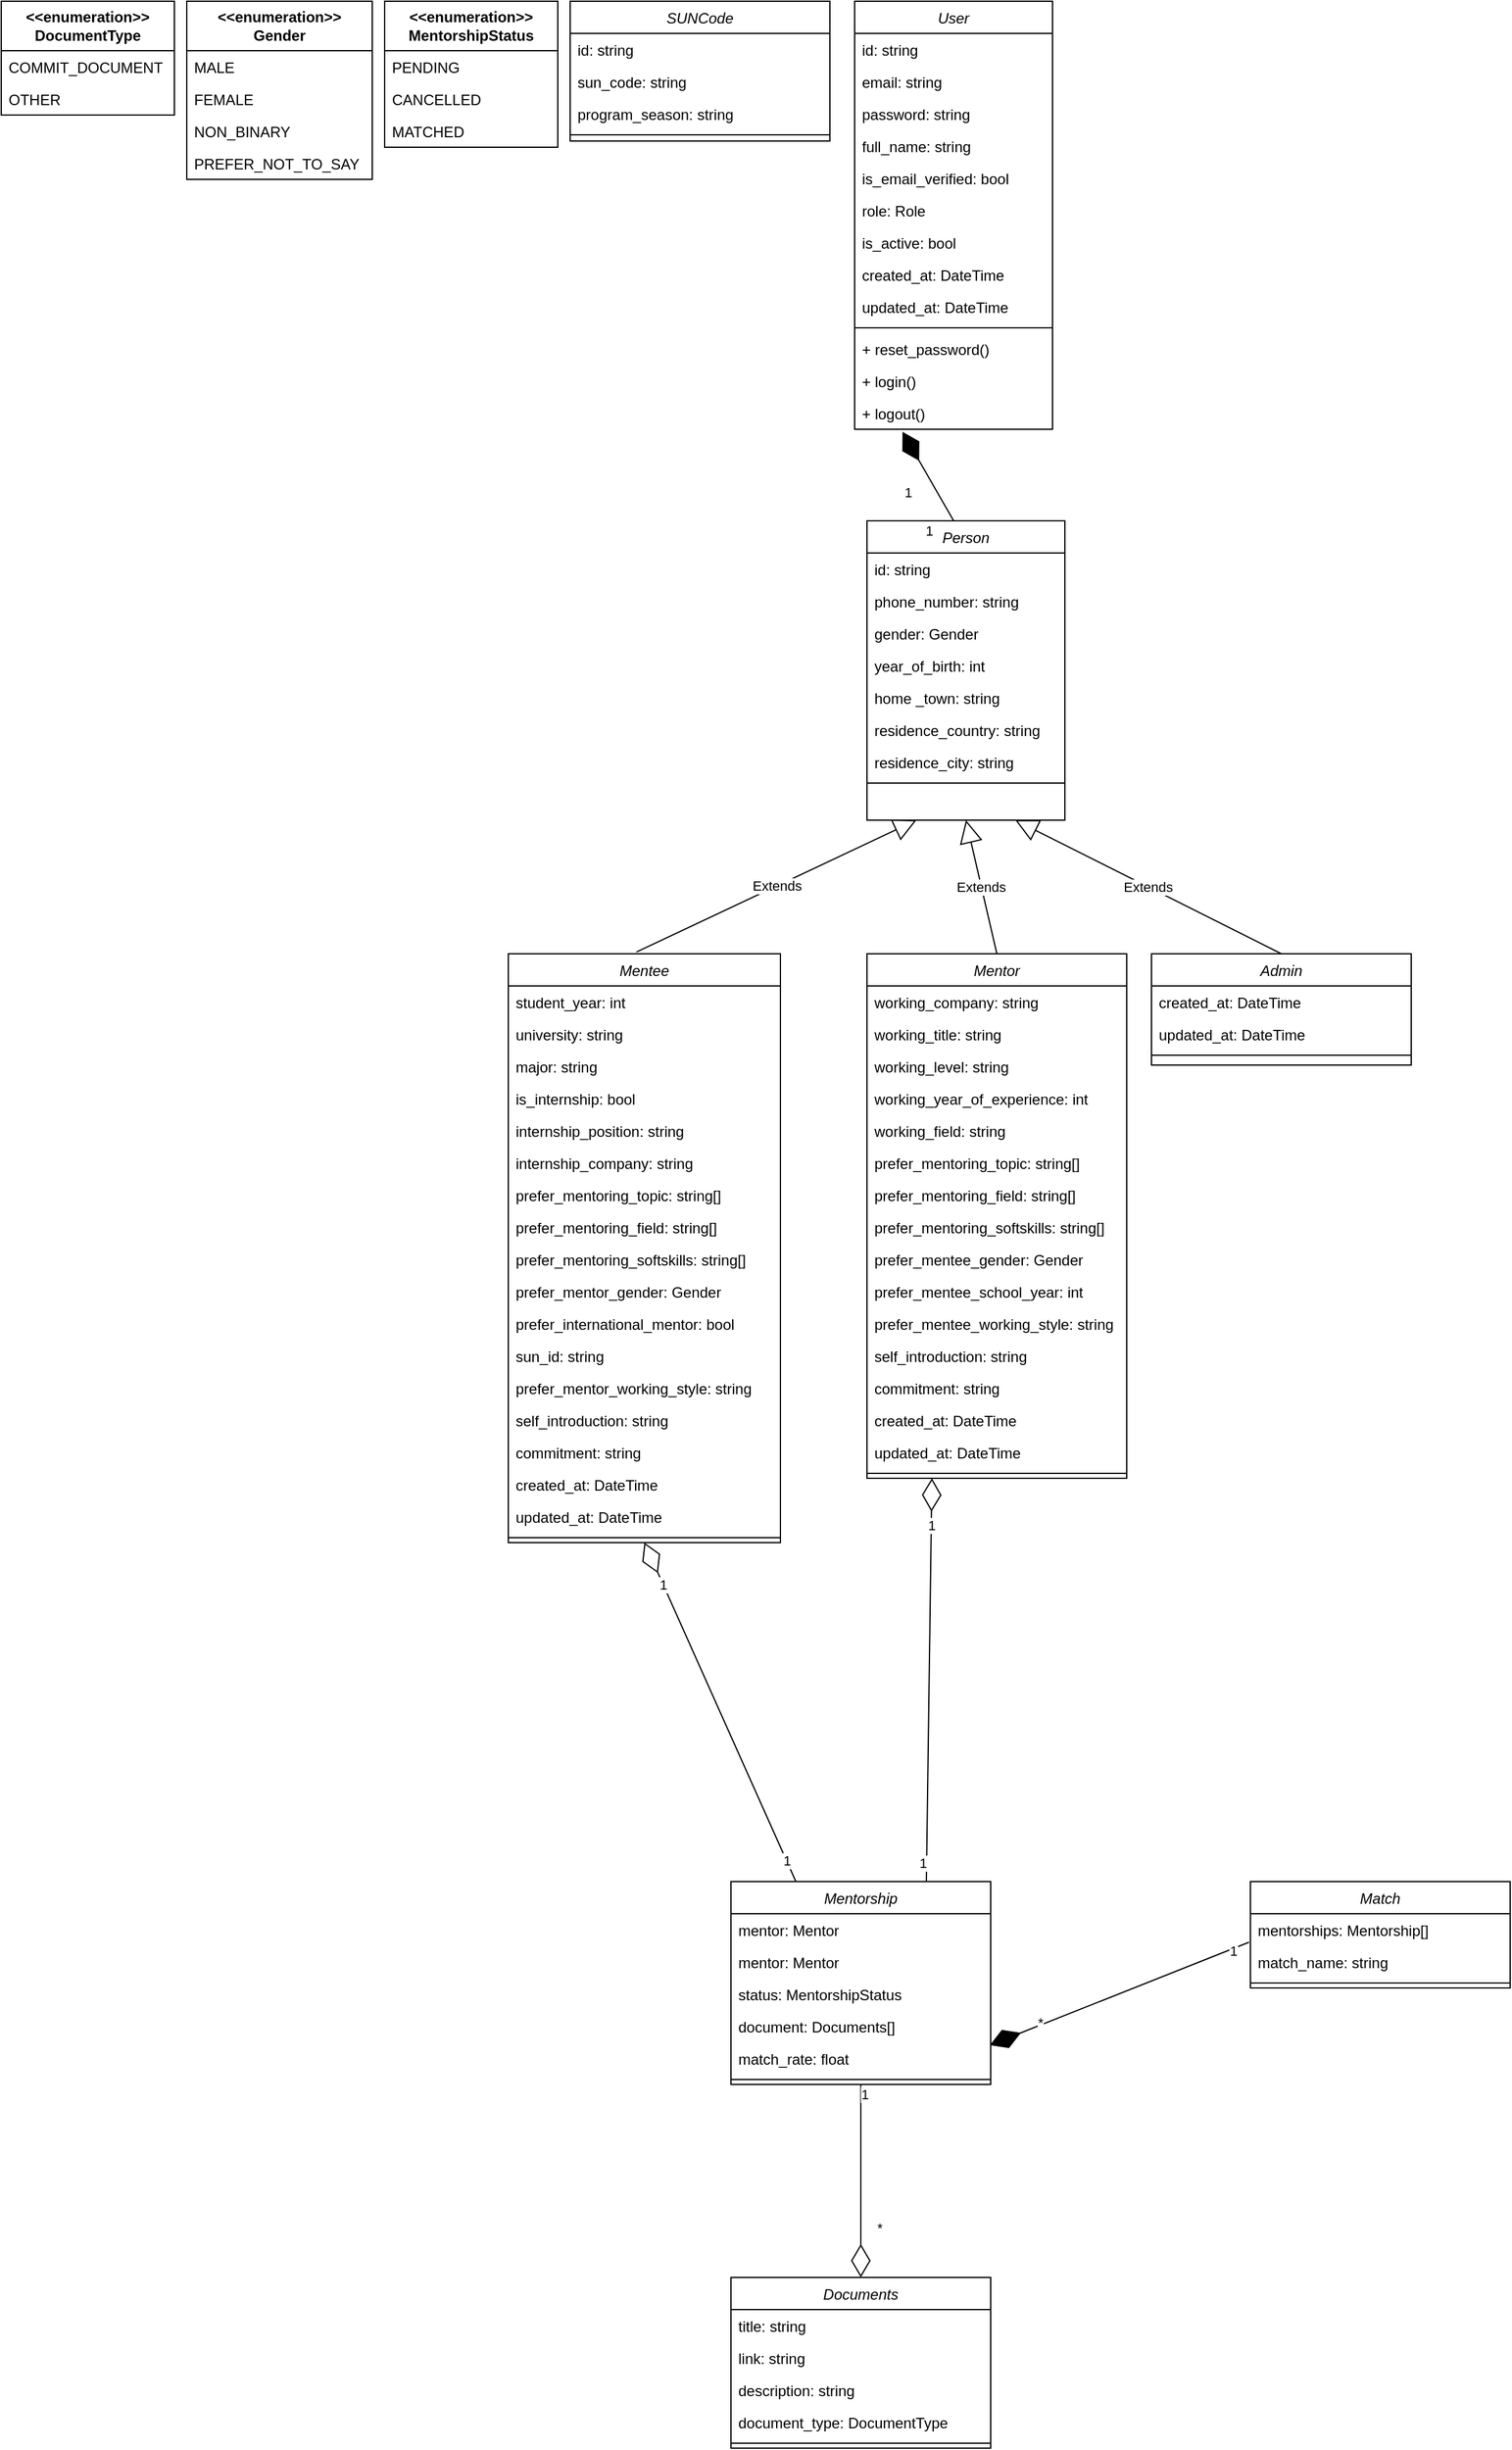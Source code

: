 <mxfile version="26.0.16">
  <diagram id="C5RBs43oDa-KdzZeNtuy" name="Page-1">
    <mxGraphModel dx="1564" dy="378" grid="1" gridSize="10" guides="1" tooltips="1" connect="1" arrows="1" fold="1" page="1" pageScale="1" pageWidth="827" pageHeight="1169" math="0" shadow="0">
      <root>
        <mxCell id="WIyWlLk6GJQsqaUBKTNV-0" />
        <mxCell id="WIyWlLk6GJQsqaUBKTNV-1" parent="WIyWlLk6GJQsqaUBKTNV-0" />
        <mxCell id="zkfFHV4jXpPFQw0GAbJ--0" value="User" style="swimlane;fontStyle=2;align=center;verticalAlign=top;childLayout=stackLayout;horizontal=1;startSize=26;horizontalStack=0;resizeParent=1;resizeLast=0;collapsible=1;marginBottom=0;rounded=0;shadow=0;strokeWidth=1;" parent="WIyWlLk6GJQsqaUBKTNV-1" vertex="1">
          <mxGeometry x="630" y="250" width="160" height="346" as="geometry">
            <mxRectangle x="230" y="140" width="160" height="26" as="alternateBounds" />
          </mxGeometry>
        </mxCell>
        <mxCell id="zkfFHV4jXpPFQw0GAbJ--1" value="id: string" style="text;align=left;verticalAlign=top;spacingLeft=4;spacingRight=4;overflow=hidden;rotatable=0;points=[[0,0.5],[1,0.5]];portConstraint=eastwest;" parent="zkfFHV4jXpPFQw0GAbJ--0" vertex="1">
          <mxGeometry y="26" width="160" height="26" as="geometry" />
        </mxCell>
        <mxCell id="LLygvno9lQtQrN28Qpoy-91" value="email: string" style="text;align=left;verticalAlign=top;spacingLeft=4;spacingRight=4;overflow=hidden;rotatable=0;points=[[0,0.5],[1,0.5]];portConstraint=eastwest;" parent="zkfFHV4jXpPFQw0GAbJ--0" vertex="1">
          <mxGeometry y="52" width="160" height="26" as="geometry" />
        </mxCell>
        <mxCell id="zkfFHV4jXpPFQw0GAbJ--2" value="password: string    " style="text;align=left;verticalAlign=top;spacingLeft=4;spacingRight=4;overflow=hidden;rotatable=0;points=[[0,0.5],[1,0.5]];portConstraint=eastwest;rounded=0;shadow=0;html=0;" parent="zkfFHV4jXpPFQw0GAbJ--0" vertex="1">
          <mxGeometry y="78" width="160" height="26" as="geometry" />
        </mxCell>
        <mxCell id="sPoipcG29tZG47COG-_c-260" value="full_name: string" style="text;align=left;verticalAlign=top;spacingLeft=4;spacingRight=4;overflow=hidden;rotatable=0;points=[[0,0.5],[1,0.5]];portConstraint=eastwest;rounded=0;shadow=0;html=0;" vertex="1" parent="zkfFHV4jXpPFQw0GAbJ--0">
          <mxGeometry y="104" width="160" height="26" as="geometry" />
        </mxCell>
        <mxCell id="LLygvno9lQtQrN28Qpoy-101" value="is_email_verified: bool" style="text;align=left;verticalAlign=top;spacingLeft=4;spacingRight=4;overflow=hidden;rotatable=0;points=[[0,0.5],[1,0.5]];portConstraint=eastwest;rounded=0;shadow=0;html=0;" parent="zkfFHV4jXpPFQw0GAbJ--0" vertex="1">
          <mxGeometry y="130" width="160" height="26" as="geometry" />
        </mxCell>
        <mxCell id="sPoipcG29tZG47COG-_c-94" value="role: Role" style="text;align=left;verticalAlign=top;spacingLeft=4;spacingRight=4;overflow=hidden;rotatable=0;points=[[0,0.5],[1,0.5]];portConstraint=eastwest;rounded=0;shadow=0;html=0;" vertex="1" parent="zkfFHV4jXpPFQw0GAbJ--0">
          <mxGeometry y="156" width="160" height="26" as="geometry" />
        </mxCell>
        <mxCell id="sPoipcG29tZG47COG-_c-238" value="is_active: bool" style="text;align=left;verticalAlign=top;spacingLeft=4;spacingRight=4;overflow=hidden;rotatable=0;points=[[0,0.5],[1,0.5]];portConstraint=eastwest;rounded=0;shadow=0;html=0;" vertex="1" parent="zkfFHV4jXpPFQw0GAbJ--0">
          <mxGeometry y="182" width="160" height="26" as="geometry" />
        </mxCell>
        <mxCell id="sPoipcG29tZG47COG-_c-31" value="created_at: DateTime" style="text;align=left;verticalAlign=top;spacingLeft=4;spacingRight=4;overflow=hidden;rotatable=0;points=[[0,0.5],[1,0.5]];portConstraint=eastwest;rounded=0;shadow=0;html=0;" vertex="1" parent="zkfFHV4jXpPFQw0GAbJ--0">
          <mxGeometry y="208" width="160" height="26" as="geometry" />
        </mxCell>
        <mxCell id="sPoipcG29tZG47COG-_c-32" value="updated_at: DateTime" style="text;align=left;verticalAlign=top;spacingLeft=4;spacingRight=4;overflow=hidden;rotatable=0;points=[[0,0.5],[1,0.5]];portConstraint=eastwest;rounded=0;shadow=0;html=0;" vertex="1" parent="zkfFHV4jXpPFQw0GAbJ--0">
          <mxGeometry y="234" width="160" height="26" as="geometry" />
        </mxCell>
        <mxCell id="zkfFHV4jXpPFQw0GAbJ--4" value="" style="line;html=1;strokeWidth=1;align=left;verticalAlign=middle;spacingTop=-1;spacingLeft=3;spacingRight=3;rotatable=0;labelPosition=right;points=[];portConstraint=eastwest;" parent="zkfFHV4jXpPFQw0GAbJ--0" vertex="1">
          <mxGeometry y="260" width="160" height="8" as="geometry" />
        </mxCell>
        <mxCell id="zkfFHV4jXpPFQw0GAbJ--5" value="+ reset_password()&#xa;" style="text;align=left;verticalAlign=top;spacingLeft=4;spacingRight=4;overflow=hidden;rotatable=0;points=[[0,0.5],[1,0.5]];portConstraint=eastwest;" parent="zkfFHV4jXpPFQw0GAbJ--0" vertex="1">
          <mxGeometry y="268" width="160" height="26" as="geometry" />
        </mxCell>
        <mxCell id="LLygvno9lQtQrN28Qpoy-14" value="+ login()" style="text;align=left;verticalAlign=top;spacingLeft=4;spacingRight=4;overflow=hidden;rotatable=0;points=[[0,0.5],[1,0.5]];portConstraint=eastwest;" parent="zkfFHV4jXpPFQw0GAbJ--0" vertex="1">
          <mxGeometry y="294" width="160" height="26" as="geometry" />
        </mxCell>
        <mxCell id="LLygvno9lQtQrN28Qpoy-15" value="+ logout()" style="text;align=left;verticalAlign=top;spacingLeft=4;spacingRight=4;overflow=hidden;rotatable=0;points=[[0,0.5],[1,0.5]];portConstraint=eastwest;" parent="zkfFHV4jXpPFQw0GAbJ--0" vertex="1">
          <mxGeometry y="320" width="160" height="26" as="geometry" />
        </mxCell>
        <mxCell id="sPoipcG29tZG47COG-_c-21" value="Person" style="swimlane;fontStyle=2;align=center;verticalAlign=top;childLayout=stackLayout;horizontal=1;startSize=26;horizontalStack=0;resizeParent=1;resizeLast=0;collapsible=1;marginBottom=0;rounded=0;shadow=0;strokeWidth=1;" vertex="1" parent="WIyWlLk6GJQsqaUBKTNV-1">
          <mxGeometry x="640" y="670" width="160" height="242" as="geometry">
            <mxRectangle x="230" y="140" width="160" height="26" as="alternateBounds" />
          </mxGeometry>
        </mxCell>
        <mxCell id="sPoipcG29tZG47COG-_c-22" value="id: string" style="text;align=left;verticalAlign=top;spacingLeft=4;spacingRight=4;overflow=hidden;rotatable=0;points=[[0,0.5],[1,0.5]];portConstraint=eastwest;" vertex="1" parent="sPoipcG29tZG47COG-_c-21">
          <mxGeometry y="26" width="160" height="26" as="geometry" />
        </mxCell>
        <mxCell id="sPoipcG29tZG47COG-_c-36" value="phone_number: string" style="text;align=left;verticalAlign=top;spacingLeft=4;spacingRight=4;overflow=hidden;rotatable=0;points=[[0,0.5],[1,0.5]];portConstraint=eastwest;" vertex="1" parent="sPoipcG29tZG47COG-_c-21">
          <mxGeometry y="52" width="160" height="26" as="geometry" />
        </mxCell>
        <mxCell id="sPoipcG29tZG47COG-_c-37" value="gender: Gender" style="text;align=left;verticalAlign=top;spacingLeft=4;spacingRight=4;overflow=hidden;rotatable=0;points=[[0,0.5],[1,0.5]];portConstraint=eastwest;" vertex="1" parent="sPoipcG29tZG47COG-_c-21">
          <mxGeometry y="78" width="160" height="26" as="geometry" />
        </mxCell>
        <mxCell id="sPoipcG29tZG47COG-_c-39" value="year_of_birth: int" style="text;align=left;verticalAlign=top;spacingLeft=4;spacingRight=4;overflow=hidden;rotatable=0;points=[[0,0.5],[1,0.5]];portConstraint=eastwest;" vertex="1" parent="sPoipcG29tZG47COG-_c-21">
          <mxGeometry y="104" width="160" height="26" as="geometry" />
        </mxCell>
        <mxCell id="sPoipcG29tZG47COG-_c-40" value="home _town: string" style="text;align=left;verticalAlign=top;spacingLeft=4;spacingRight=4;overflow=hidden;rotatable=0;points=[[0,0.5],[1,0.5]];portConstraint=eastwest;" vertex="1" parent="sPoipcG29tZG47COG-_c-21">
          <mxGeometry y="130" width="160" height="26" as="geometry" />
        </mxCell>
        <mxCell id="sPoipcG29tZG47COG-_c-41" value="residence_country: string" style="text;align=left;verticalAlign=top;spacingLeft=4;spacingRight=4;overflow=hidden;rotatable=0;points=[[0,0.5],[1,0.5]];portConstraint=eastwest;" vertex="1" parent="sPoipcG29tZG47COG-_c-21">
          <mxGeometry y="156" width="160" height="26" as="geometry" />
        </mxCell>
        <mxCell id="sPoipcG29tZG47COG-_c-42" value="residence_city: string" style="text;align=left;verticalAlign=top;spacingLeft=4;spacingRight=4;overflow=hidden;rotatable=0;points=[[0,0.5],[1,0.5]];portConstraint=eastwest;" vertex="1" parent="sPoipcG29tZG47COG-_c-21">
          <mxGeometry y="182" width="160" height="26" as="geometry" />
        </mxCell>
        <mxCell id="sPoipcG29tZG47COG-_c-27" value="" style="line;html=1;strokeWidth=1;align=left;verticalAlign=middle;spacingTop=-1;spacingLeft=3;spacingRight=3;rotatable=0;labelPosition=right;points=[];portConstraint=eastwest;" vertex="1" parent="sPoipcG29tZG47COG-_c-21">
          <mxGeometry y="208" width="160" height="8" as="geometry" />
        </mxCell>
        <mxCell id="sPoipcG29tZG47COG-_c-86" value="Extends" style="endArrow=block;endSize=16;endFill=0;html=1;rounded=0;exitX=0.471;exitY=-0.003;exitDx=0;exitDy=0;entryX=0.25;entryY=1;entryDx=0;entryDy=0;exitPerimeter=0;" edge="1" parent="WIyWlLk6GJQsqaUBKTNV-1" source="sPoipcG29tZG47COG-_c-141" target="sPoipcG29tZG47COG-_c-21">
          <mxGeometry width="160" relative="1" as="geometry">
            <mxPoint x="510" y="970" as="sourcePoint" />
            <mxPoint x="750" y="910" as="targetPoint" />
          </mxGeometry>
        </mxCell>
        <mxCell id="sPoipcG29tZG47COG-_c-87" value="Extends" style="endArrow=block;endSize=16;endFill=0;html=1;rounded=0;exitX=0.5;exitY=0;exitDx=0;exitDy=0;entryX=0.5;entryY=1;entryDx=0;entryDy=0;" edge="1" parent="WIyWlLk6GJQsqaUBKTNV-1" source="sPoipcG29tZG47COG-_c-187" target="sPoipcG29tZG47COG-_c-21">
          <mxGeometry width="160" relative="1" as="geometry">
            <mxPoint x="720" y="970" as="sourcePoint" />
            <mxPoint x="690" y="882" as="targetPoint" />
          </mxGeometry>
        </mxCell>
        <mxCell id="sPoipcG29tZG47COG-_c-141" value="Mentee" style="swimlane;fontStyle=2;align=center;verticalAlign=top;childLayout=stackLayout;horizontal=1;startSize=26;horizontalStack=0;resizeParent=1;resizeLast=0;collapsible=1;marginBottom=0;rounded=0;shadow=0;strokeWidth=1;" vertex="1" parent="WIyWlLk6GJQsqaUBKTNV-1">
          <mxGeometry x="350" y="1020" width="220" height="476" as="geometry">
            <mxRectangle x="230" y="140" width="160" height="26" as="alternateBounds" />
          </mxGeometry>
        </mxCell>
        <mxCell id="sPoipcG29tZG47COG-_c-142" value="student_year: int    " style="text;align=left;verticalAlign=top;spacingLeft=4;spacingRight=4;overflow=hidden;rotatable=0;points=[[0,0.5],[1,0.5]];portConstraint=eastwest;" vertex="1" parent="sPoipcG29tZG47COG-_c-141">
          <mxGeometry y="26" width="220" height="26" as="geometry" />
        </mxCell>
        <mxCell id="sPoipcG29tZG47COG-_c-143" value="university: string" style="text;align=left;verticalAlign=top;spacingLeft=4;spacingRight=4;overflow=hidden;rotatable=0;points=[[0,0.5],[1,0.5]];portConstraint=eastwest;" vertex="1" parent="sPoipcG29tZG47COG-_c-141">
          <mxGeometry y="52" width="220" height="26" as="geometry" />
        </mxCell>
        <mxCell id="sPoipcG29tZG47COG-_c-144" value="major: string" style="text;align=left;verticalAlign=top;spacingLeft=4;spacingRight=4;overflow=hidden;rotatable=0;points=[[0,0.5],[1,0.5]];portConstraint=eastwest;rounded=0;shadow=0;html=0;" vertex="1" parent="sPoipcG29tZG47COG-_c-141">
          <mxGeometry y="78" width="220" height="26" as="geometry" />
        </mxCell>
        <mxCell id="sPoipcG29tZG47COG-_c-145" value="is_internship: bool" style="text;align=left;verticalAlign=top;spacingLeft=4;spacingRight=4;overflow=hidden;rotatable=0;points=[[0,0.5],[1,0.5]];portConstraint=eastwest;rounded=0;shadow=0;html=0;" vertex="1" parent="sPoipcG29tZG47COG-_c-141">
          <mxGeometry y="104" width="220" height="26" as="geometry" />
        </mxCell>
        <mxCell id="sPoipcG29tZG47COG-_c-146" value="internship_position: string" style="text;align=left;verticalAlign=top;spacingLeft=4;spacingRight=4;overflow=hidden;rotatable=0;points=[[0,0.5],[1,0.5]];portConstraint=eastwest;rounded=0;shadow=0;html=0;" vertex="1" parent="sPoipcG29tZG47COG-_c-141">
          <mxGeometry y="130" width="220" height="26" as="geometry" />
        </mxCell>
        <mxCell id="sPoipcG29tZG47COG-_c-147" value="internship_company: string" style="text;align=left;verticalAlign=top;spacingLeft=4;spacingRight=4;overflow=hidden;rotatable=0;points=[[0,0.5],[1,0.5]];portConstraint=eastwest;rounded=0;shadow=0;html=0;" vertex="1" parent="sPoipcG29tZG47COG-_c-141">
          <mxGeometry y="156" width="220" height="26" as="geometry" />
        </mxCell>
        <mxCell id="sPoipcG29tZG47COG-_c-148" value="prefer_mentoring_topic: string[]" style="text;align=left;verticalAlign=top;spacingLeft=4;spacingRight=4;overflow=hidden;rotatable=0;points=[[0,0.5],[1,0.5]];portConstraint=eastwest;rounded=0;shadow=0;html=0;" vertex="1" parent="sPoipcG29tZG47COG-_c-141">
          <mxGeometry y="182" width="220" height="26" as="geometry" />
        </mxCell>
        <mxCell id="sPoipcG29tZG47COG-_c-175" value="prefer_mentoring_field: string[]" style="text;align=left;verticalAlign=top;spacingLeft=4;spacingRight=4;overflow=hidden;rotatable=0;points=[[0,0.5],[1,0.5]];portConstraint=eastwest;rounded=0;shadow=0;html=0;" vertex="1" parent="sPoipcG29tZG47COG-_c-141">
          <mxGeometry y="208" width="220" height="26" as="geometry" />
        </mxCell>
        <mxCell id="sPoipcG29tZG47COG-_c-176" value="prefer_mentoring_softskills: string[]" style="text;align=left;verticalAlign=top;spacingLeft=4;spacingRight=4;overflow=hidden;rotatable=0;points=[[0,0.5],[1,0.5]];portConstraint=eastwest;rounded=0;shadow=0;html=0;" vertex="1" parent="sPoipcG29tZG47COG-_c-141">
          <mxGeometry y="234" width="220" height="26" as="geometry" />
        </mxCell>
        <mxCell id="sPoipcG29tZG47COG-_c-177" value="prefer_mentor_gender: Gender" style="text;align=left;verticalAlign=top;spacingLeft=4;spacingRight=4;overflow=hidden;rotatable=0;points=[[0,0.5],[1,0.5]];portConstraint=eastwest;rounded=0;shadow=0;html=0;" vertex="1" parent="sPoipcG29tZG47COG-_c-141">
          <mxGeometry y="260" width="220" height="26" as="geometry" />
        </mxCell>
        <mxCell id="sPoipcG29tZG47COG-_c-178" value="prefer_international_mentor: bool" style="text;align=left;verticalAlign=top;spacingLeft=4;spacingRight=4;overflow=hidden;rotatable=0;points=[[0,0.5],[1,0.5]];portConstraint=eastwest;rounded=0;shadow=0;html=0;" vertex="1" parent="sPoipcG29tZG47COG-_c-141">
          <mxGeometry y="286" width="220" height="26" as="geometry" />
        </mxCell>
        <mxCell id="sPoipcG29tZG47COG-_c-247" value="sun_id: string" style="text;align=left;verticalAlign=top;spacingLeft=4;spacingRight=4;overflow=hidden;rotatable=0;points=[[0,0.5],[1,0.5]];portConstraint=eastwest;rounded=0;shadow=0;html=0;" vertex="1" parent="sPoipcG29tZG47COG-_c-141">
          <mxGeometry y="312" width="220" height="26" as="geometry" />
        </mxCell>
        <mxCell id="sPoipcG29tZG47COG-_c-179" value="prefer_mentor_working_style: string" style="text;align=left;verticalAlign=top;spacingLeft=4;spacingRight=4;overflow=hidden;rotatable=0;points=[[0,0.5],[1,0.5]];portConstraint=eastwest;rounded=0;shadow=0;html=0;" vertex="1" parent="sPoipcG29tZG47COG-_c-141">
          <mxGeometry y="338" width="220" height="26" as="geometry" />
        </mxCell>
        <mxCell id="sPoipcG29tZG47COG-_c-185" value="self_introduction: string" style="text;align=left;verticalAlign=top;spacingLeft=4;spacingRight=4;overflow=hidden;rotatable=0;points=[[0,0.5],[1,0.5]];portConstraint=eastwest;rounded=0;shadow=0;html=0;" vertex="1" parent="sPoipcG29tZG47COG-_c-141">
          <mxGeometry y="364" width="220" height="26" as="geometry" />
        </mxCell>
        <mxCell id="sPoipcG29tZG47COG-_c-186" value="commitment: string" style="text;align=left;verticalAlign=top;spacingLeft=4;spacingRight=4;overflow=hidden;rotatable=0;points=[[0,0.5],[1,0.5]];portConstraint=eastwest;rounded=0;shadow=0;html=0;" vertex="1" parent="sPoipcG29tZG47COG-_c-141">
          <mxGeometry y="390" width="220" height="26" as="geometry" />
        </mxCell>
        <mxCell id="sPoipcG29tZG47COG-_c-174" value="created_at: DateTime" style="text;align=left;verticalAlign=top;spacingLeft=4;spacingRight=4;overflow=hidden;rotatable=0;points=[[0,0.5],[1,0.5]];portConstraint=eastwest;rounded=0;shadow=0;html=0;" vertex="1" parent="sPoipcG29tZG47COG-_c-141">
          <mxGeometry y="416" width="220" height="26" as="geometry" />
        </mxCell>
        <mxCell id="sPoipcG29tZG47COG-_c-149" value="updated_at: DateTime" style="text;align=left;verticalAlign=top;spacingLeft=4;spacingRight=4;overflow=hidden;rotatable=0;points=[[0,0.5],[1,0.5]];portConstraint=eastwest;rounded=0;shadow=0;html=0;" vertex="1" parent="sPoipcG29tZG47COG-_c-141">
          <mxGeometry y="442" width="220" height="26" as="geometry" />
        </mxCell>
        <mxCell id="sPoipcG29tZG47COG-_c-150" value="" style="line;html=1;strokeWidth=1;align=left;verticalAlign=middle;spacingTop=-1;spacingLeft=3;spacingRight=3;rotatable=0;labelPosition=right;points=[];portConstraint=eastwest;" vertex="1" parent="sPoipcG29tZG47COG-_c-141">
          <mxGeometry y="468" width="220" height="8" as="geometry" />
        </mxCell>
        <mxCell id="sPoipcG29tZG47COG-_c-187" value="Mentor" style="swimlane;fontStyle=2;align=center;verticalAlign=top;childLayout=stackLayout;horizontal=1;startSize=26;horizontalStack=0;resizeParent=1;resizeLast=0;collapsible=1;marginBottom=0;rounded=0;shadow=0;strokeWidth=1;" vertex="1" parent="WIyWlLk6GJQsqaUBKTNV-1">
          <mxGeometry x="640" y="1020" width="210" height="424" as="geometry">
            <mxRectangle x="230" y="140" width="160" height="26" as="alternateBounds" />
          </mxGeometry>
        </mxCell>
        <mxCell id="sPoipcG29tZG47COG-_c-201" value="working_company: string" style="text;align=left;verticalAlign=top;spacingLeft=4;spacingRight=4;overflow=hidden;rotatable=0;points=[[0,0.5],[1,0.5]];portConstraint=eastwest;rounded=0;shadow=0;html=0;" vertex="1" parent="sPoipcG29tZG47COG-_c-187">
          <mxGeometry y="26" width="210" height="26" as="geometry" />
        </mxCell>
        <mxCell id="sPoipcG29tZG47COG-_c-207" value="working_title: string" style="text;align=left;verticalAlign=top;spacingLeft=4;spacingRight=4;overflow=hidden;rotatable=0;points=[[0,0.5],[1,0.5]];portConstraint=eastwest;rounded=0;shadow=0;html=0;" vertex="1" parent="sPoipcG29tZG47COG-_c-187">
          <mxGeometry y="52" width="210" height="26" as="geometry" />
        </mxCell>
        <mxCell id="sPoipcG29tZG47COG-_c-208" value="working_level: string" style="text;align=left;verticalAlign=top;spacingLeft=4;spacingRight=4;overflow=hidden;rotatable=0;points=[[0,0.5],[1,0.5]];portConstraint=eastwest;rounded=0;shadow=0;html=0;" vertex="1" parent="sPoipcG29tZG47COG-_c-187">
          <mxGeometry y="78" width="210" height="26" as="geometry" />
        </mxCell>
        <mxCell id="sPoipcG29tZG47COG-_c-209" value="working_year_of_experience: int" style="text;align=left;verticalAlign=top;spacingLeft=4;spacingRight=4;overflow=hidden;rotatable=0;points=[[0,0.5],[1,0.5]];portConstraint=eastwest;rounded=0;shadow=0;html=0;" vertex="1" parent="sPoipcG29tZG47COG-_c-187">
          <mxGeometry y="104" width="210" height="26" as="geometry" />
        </mxCell>
        <mxCell id="sPoipcG29tZG47COG-_c-210" value="working_field: string" style="text;align=left;verticalAlign=top;spacingLeft=4;spacingRight=4;overflow=hidden;rotatable=0;points=[[0,0.5],[1,0.5]];portConstraint=eastwest;rounded=0;shadow=0;html=0;" vertex="1" parent="sPoipcG29tZG47COG-_c-187">
          <mxGeometry y="130" width="210" height="26" as="geometry" />
        </mxCell>
        <mxCell id="sPoipcG29tZG47COG-_c-211" value="prefer_mentoring_topic: string[]" style="text;align=left;verticalAlign=top;spacingLeft=4;spacingRight=4;overflow=hidden;rotatable=0;points=[[0,0.5],[1,0.5]];portConstraint=eastwest;rounded=0;shadow=0;html=0;" vertex="1" parent="sPoipcG29tZG47COG-_c-187">
          <mxGeometry y="156" width="210" height="26" as="geometry" />
        </mxCell>
        <mxCell id="sPoipcG29tZG47COG-_c-212" value="prefer_mentoring_field: string[]" style="text;align=left;verticalAlign=top;spacingLeft=4;spacingRight=4;overflow=hidden;rotatable=0;points=[[0,0.5],[1,0.5]];portConstraint=eastwest;rounded=0;shadow=0;html=0;" vertex="1" parent="sPoipcG29tZG47COG-_c-187">
          <mxGeometry y="182" width="210" height="26" as="geometry" />
        </mxCell>
        <mxCell id="sPoipcG29tZG47COG-_c-213" value="prefer_mentoring_softskills: string[]" style="text;align=left;verticalAlign=top;spacingLeft=4;spacingRight=4;overflow=hidden;rotatable=0;points=[[0,0.5],[1,0.5]];portConstraint=eastwest;rounded=0;shadow=0;html=0;" vertex="1" parent="sPoipcG29tZG47COG-_c-187">
          <mxGeometry y="208" width="210" height="26" as="geometry" />
        </mxCell>
        <mxCell id="sPoipcG29tZG47COG-_c-214" value="prefer_mentee_gender: Gender" style="text;align=left;verticalAlign=top;spacingLeft=4;spacingRight=4;overflow=hidden;rotatable=0;points=[[0,0.5],[1,0.5]];portConstraint=eastwest;rounded=0;shadow=0;html=0;" vertex="1" parent="sPoipcG29tZG47COG-_c-187">
          <mxGeometry y="234" width="210" height="26" as="geometry" />
        </mxCell>
        <mxCell id="sPoipcG29tZG47COG-_c-215" value="prefer_mentee_school_year: int" style="text;align=left;verticalAlign=top;spacingLeft=4;spacingRight=4;overflow=hidden;rotatable=0;points=[[0,0.5],[1,0.5]];portConstraint=eastwest;rounded=0;shadow=0;html=0;" vertex="1" parent="sPoipcG29tZG47COG-_c-187">
          <mxGeometry y="260" width="210" height="26" as="geometry" />
        </mxCell>
        <mxCell id="sPoipcG29tZG47COG-_c-216" value="prefer_mentee_working_style: string" style="text;align=left;verticalAlign=top;spacingLeft=4;spacingRight=4;overflow=hidden;rotatable=0;points=[[0,0.5],[1,0.5]];portConstraint=eastwest;rounded=0;shadow=0;html=0;" vertex="1" parent="sPoipcG29tZG47COG-_c-187">
          <mxGeometry y="286" width="210" height="26" as="geometry" />
        </mxCell>
        <mxCell id="sPoipcG29tZG47COG-_c-202" value="self_introduction: string" style="text;align=left;verticalAlign=top;spacingLeft=4;spacingRight=4;overflow=hidden;rotatable=0;points=[[0,0.5],[1,0.5]];portConstraint=eastwest;rounded=0;shadow=0;html=0;" vertex="1" parent="sPoipcG29tZG47COG-_c-187">
          <mxGeometry y="312" width="210" height="26" as="geometry" />
        </mxCell>
        <mxCell id="sPoipcG29tZG47COG-_c-218" value="commitment: string" style="text;align=left;verticalAlign=top;spacingLeft=4;spacingRight=4;overflow=hidden;rotatable=0;points=[[0,0.5],[1,0.5]];portConstraint=eastwest;rounded=0;shadow=0;html=0;" vertex="1" parent="sPoipcG29tZG47COG-_c-187">
          <mxGeometry y="338" width="210" height="26" as="geometry" />
        </mxCell>
        <mxCell id="sPoipcG29tZG47COG-_c-217" value="created_at: DateTime" style="text;align=left;verticalAlign=top;spacingLeft=4;spacingRight=4;overflow=hidden;rotatable=0;points=[[0,0.5],[1,0.5]];portConstraint=eastwest;rounded=0;shadow=0;html=0;" vertex="1" parent="sPoipcG29tZG47COG-_c-187">
          <mxGeometry y="364" width="210" height="26" as="geometry" />
        </mxCell>
        <mxCell id="sPoipcG29tZG47COG-_c-203" value="updated_at: DateTime" style="text;align=left;verticalAlign=top;spacingLeft=4;spacingRight=4;overflow=hidden;rotatable=0;points=[[0,0.5],[1,0.5]];portConstraint=eastwest;rounded=0;shadow=0;html=0;" vertex="1" parent="sPoipcG29tZG47COG-_c-187">
          <mxGeometry y="390" width="210" height="26" as="geometry" />
        </mxCell>
        <mxCell id="sPoipcG29tZG47COG-_c-204" value="" style="line;html=1;strokeWidth=1;align=left;verticalAlign=middle;spacingTop=-1;spacingLeft=3;spacingRight=3;rotatable=0;labelPosition=right;points=[];portConstraint=eastwest;" vertex="1" parent="sPoipcG29tZG47COG-_c-187">
          <mxGeometry y="416" width="210" height="8" as="geometry" />
        </mxCell>
        <mxCell id="sPoipcG29tZG47COG-_c-219" value="Admin" style="swimlane;fontStyle=2;align=center;verticalAlign=top;childLayout=stackLayout;horizontal=1;startSize=26;horizontalStack=0;resizeParent=1;resizeLast=0;collapsible=1;marginBottom=0;rounded=0;shadow=0;strokeWidth=1;" vertex="1" parent="WIyWlLk6GJQsqaUBKTNV-1">
          <mxGeometry x="870" y="1020" width="210" height="90" as="geometry">
            <mxRectangle x="230" y="140" width="160" height="26" as="alternateBounds" />
          </mxGeometry>
        </mxCell>
        <mxCell id="sPoipcG29tZG47COG-_c-233" value="created_at: DateTime" style="text;align=left;verticalAlign=top;spacingLeft=4;spacingRight=4;overflow=hidden;rotatable=0;points=[[0,0.5],[1,0.5]];portConstraint=eastwest;rounded=0;shadow=0;html=0;" vertex="1" parent="sPoipcG29tZG47COG-_c-219">
          <mxGeometry y="26" width="210" height="26" as="geometry" />
        </mxCell>
        <mxCell id="sPoipcG29tZG47COG-_c-234" value="updated_at: DateTime" style="text;align=left;verticalAlign=top;spacingLeft=4;spacingRight=4;overflow=hidden;rotatable=0;points=[[0,0.5],[1,0.5]];portConstraint=eastwest;rounded=0;shadow=0;html=0;" vertex="1" parent="sPoipcG29tZG47COG-_c-219">
          <mxGeometry y="52" width="210" height="26" as="geometry" />
        </mxCell>
        <mxCell id="sPoipcG29tZG47COG-_c-235" value="" style="line;html=1;strokeWidth=1;align=left;verticalAlign=middle;spacingTop=-1;spacingLeft=3;spacingRight=3;rotatable=0;labelPosition=right;points=[];portConstraint=eastwest;" vertex="1" parent="sPoipcG29tZG47COG-_c-219">
          <mxGeometry y="78" width="210" height="8" as="geometry" />
        </mxCell>
        <mxCell id="sPoipcG29tZG47COG-_c-248" value="Extends" style="endArrow=block;endSize=16;endFill=0;html=1;rounded=0;exitX=0.5;exitY=0;exitDx=0;exitDy=0;entryX=0.75;entryY=1;entryDx=0;entryDy=0;" edge="1" parent="WIyWlLk6GJQsqaUBKTNV-1" source="sPoipcG29tZG47COG-_c-219" target="sPoipcG29tZG47COG-_c-21">
          <mxGeometry width="160" relative="1" as="geometry">
            <mxPoint x="755" y="1030" as="sourcePoint" />
            <mxPoint x="730" y="882" as="targetPoint" />
          </mxGeometry>
        </mxCell>
        <mxCell id="sPoipcG29tZG47COG-_c-249" value="SUNCode" style="swimlane;fontStyle=2;align=center;verticalAlign=top;childLayout=stackLayout;horizontal=1;startSize=26;horizontalStack=0;resizeParent=1;resizeLast=0;collapsible=1;marginBottom=0;rounded=0;shadow=0;strokeWidth=1;" vertex="1" parent="WIyWlLk6GJQsqaUBKTNV-1">
          <mxGeometry x="400" y="250" width="210" height="113" as="geometry">
            <mxRectangle x="230" y="140" width="160" height="26" as="alternateBounds" />
          </mxGeometry>
        </mxCell>
        <mxCell id="sPoipcG29tZG47COG-_c-250" value="id: string" style="text;align=left;verticalAlign=top;spacingLeft=4;spacingRight=4;overflow=hidden;rotatable=0;points=[[0,0.5],[1,0.5]];portConstraint=eastwest;rounded=0;shadow=0;html=0;" vertex="1" parent="sPoipcG29tZG47COG-_c-249">
          <mxGeometry y="26" width="210" height="26" as="geometry" />
        </mxCell>
        <mxCell id="sPoipcG29tZG47COG-_c-251" value="sun_code: string" style="text;align=left;verticalAlign=top;spacingLeft=4;spacingRight=4;overflow=hidden;rotatable=0;points=[[0,0.5],[1,0.5]];portConstraint=eastwest;rounded=0;shadow=0;html=0;" vertex="1" parent="sPoipcG29tZG47COG-_c-249">
          <mxGeometry y="52" width="210" height="26" as="geometry" />
        </mxCell>
        <mxCell id="sPoipcG29tZG47COG-_c-255" value="program_season: string" style="text;align=left;verticalAlign=top;spacingLeft=4;spacingRight=4;overflow=hidden;rotatable=0;points=[[0,0.5],[1,0.5]];portConstraint=eastwest;rounded=0;shadow=0;html=0;" vertex="1" parent="sPoipcG29tZG47COG-_c-249">
          <mxGeometry y="78" width="210" height="26" as="geometry" />
        </mxCell>
        <mxCell id="sPoipcG29tZG47COG-_c-252" value="" style="line;html=1;strokeWidth=1;align=left;verticalAlign=middle;spacingTop=-1;spacingLeft=3;spacingRight=3;rotatable=0;labelPosition=right;points=[];portConstraint=eastwest;" vertex="1" parent="sPoipcG29tZG47COG-_c-249">
          <mxGeometry y="104" width="210" height="8" as="geometry" />
        </mxCell>
        <mxCell id="sPoipcG29tZG47COG-_c-287" value="Match" style="swimlane;fontStyle=2;align=center;verticalAlign=top;childLayout=stackLayout;horizontal=1;startSize=26;horizontalStack=0;resizeParent=1;resizeLast=0;collapsible=1;marginBottom=0;rounded=0;shadow=0;strokeWidth=1;" vertex="1" parent="WIyWlLk6GJQsqaUBKTNV-1">
          <mxGeometry x="950" y="1770" width="210" height="86" as="geometry">
            <mxRectangle x="230" y="140" width="160" height="26" as="alternateBounds" />
          </mxGeometry>
        </mxCell>
        <mxCell id="sPoipcG29tZG47COG-_c-288" value="mentorships: Mentorship[]" style="text;align=left;verticalAlign=top;spacingLeft=4;spacingRight=4;overflow=hidden;rotatable=0;points=[[0,0.5],[1,0.5]];portConstraint=eastwest;rounded=0;shadow=0;html=0;" vertex="1" parent="sPoipcG29tZG47COG-_c-287">
          <mxGeometry y="26" width="210" height="26" as="geometry" />
        </mxCell>
        <mxCell id="sPoipcG29tZG47COG-_c-319" value="match_name: string" style="text;align=left;verticalAlign=top;spacingLeft=4;spacingRight=4;overflow=hidden;rotatable=0;points=[[0,0.5],[1,0.5]];portConstraint=eastwest;rounded=0;shadow=0;html=0;" vertex="1" parent="sPoipcG29tZG47COG-_c-287">
          <mxGeometry y="52" width="210" height="26" as="geometry" />
        </mxCell>
        <mxCell id="sPoipcG29tZG47COG-_c-290" value="" style="line;html=1;strokeWidth=1;align=left;verticalAlign=middle;spacingTop=-1;spacingLeft=3;spacingRight=3;rotatable=0;labelPosition=right;points=[];portConstraint=eastwest;" vertex="1" parent="sPoipcG29tZG47COG-_c-287">
          <mxGeometry y="78" width="210" height="8" as="geometry" />
        </mxCell>
        <mxCell id="sPoipcG29tZG47COG-_c-294" value="Mentorship" style="swimlane;fontStyle=2;align=center;verticalAlign=top;childLayout=stackLayout;horizontal=1;startSize=26;horizontalStack=0;resizeParent=1;resizeLast=0;collapsible=1;marginBottom=0;rounded=0;shadow=0;strokeWidth=1;" vertex="1" parent="WIyWlLk6GJQsqaUBKTNV-1">
          <mxGeometry x="530" y="1770" width="210" height="164" as="geometry">
            <mxRectangle x="230" y="140" width="160" height="26" as="alternateBounds" />
          </mxGeometry>
        </mxCell>
        <mxCell id="sPoipcG29tZG47COG-_c-295" value="mentor: Mentor    " style="text;align=left;verticalAlign=top;spacingLeft=4;spacingRight=4;overflow=hidden;rotatable=0;points=[[0,0.5],[1,0.5]];portConstraint=eastwest;rounded=0;shadow=0;html=0;" vertex="1" parent="sPoipcG29tZG47COG-_c-294">
          <mxGeometry y="26" width="210" height="26" as="geometry" />
        </mxCell>
        <mxCell id="sPoipcG29tZG47COG-_c-318" value="mentor: Mentor    " style="text;align=left;verticalAlign=top;spacingLeft=4;spacingRight=4;overflow=hidden;rotatable=0;points=[[0,0.5],[1,0.5]];portConstraint=eastwest;rounded=0;shadow=0;html=0;" vertex="1" parent="sPoipcG29tZG47COG-_c-294">
          <mxGeometry y="52" width="210" height="26" as="geometry" />
        </mxCell>
        <mxCell id="sPoipcG29tZG47COG-_c-335" value="status: MentorshipStatus" style="text;align=left;verticalAlign=top;spacingLeft=4;spacingRight=4;overflow=hidden;rotatable=0;points=[[0,0.5],[1,0.5]];portConstraint=eastwest;rounded=0;shadow=0;html=0;" vertex="1" parent="sPoipcG29tZG47COG-_c-294">
          <mxGeometry y="78" width="210" height="26" as="geometry" />
        </mxCell>
        <mxCell id="sPoipcG29tZG47COG-_c-377" value="document: Documents[]" style="text;align=left;verticalAlign=top;spacingLeft=4;spacingRight=4;overflow=hidden;rotatable=0;points=[[0,0.5],[1,0.5]];portConstraint=eastwest;rounded=0;shadow=0;html=0;" vertex="1" parent="sPoipcG29tZG47COG-_c-294">
          <mxGeometry y="104" width="210" height="26" as="geometry" />
        </mxCell>
        <mxCell id="sPoipcG29tZG47COG-_c-296" value="match_rate: float " style="text;align=left;verticalAlign=top;spacingLeft=4;spacingRight=4;overflow=hidden;rotatable=0;points=[[0,0.5],[1,0.5]];portConstraint=eastwest;rounded=0;shadow=0;html=0;" vertex="1" parent="sPoipcG29tZG47COG-_c-294">
          <mxGeometry y="130" width="210" height="26" as="geometry" />
        </mxCell>
        <mxCell id="sPoipcG29tZG47COG-_c-297" value="" style="line;html=1;strokeWidth=1;align=left;verticalAlign=middle;spacingTop=-1;spacingLeft=3;spacingRight=3;rotatable=0;labelPosition=right;points=[];portConstraint=eastwest;" vertex="1" parent="sPoipcG29tZG47COG-_c-294">
          <mxGeometry y="156" width="210" height="8" as="geometry" />
        </mxCell>
        <mxCell id="LLygvno9lQtQrN28Qpoy-26" value="" style="endArrow=diamondThin;endFill=1;endSize=24;html=1;rounded=0;entryX=0.242;entryY=1.079;entryDx=0;entryDy=0;exitX=0.438;exitY=0;exitDx=0;exitDy=0;entryPerimeter=0;exitPerimeter=0;" parent="WIyWlLk6GJQsqaUBKTNV-1" source="sPoipcG29tZG47COG-_c-21" target="LLygvno9lQtQrN28Qpoy-15" edge="1">
          <mxGeometry width="160" relative="1" as="geometry">
            <mxPoint x="690" y="600" as="sourcePoint" />
            <mxPoint x="240" y="570" as="targetPoint" />
          </mxGeometry>
        </mxCell>
        <mxCell id="sPoipcG29tZG47COG-_c-258" value="1" style="edgeLabel;html=1;align=center;verticalAlign=middle;resizable=0;points=[];" vertex="1" connectable="0" parent="LLygvno9lQtQrN28Qpoy-26">
          <mxGeometry x="-0.919" y="-1" relative="1" as="geometry">
            <mxPoint x="-19" y="11" as="offset" />
          </mxGeometry>
        </mxCell>
        <mxCell id="sPoipcG29tZG47COG-_c-259" value="1" style="edgeLabel;html=1;align=center;verticalAlign=middle;resizable=0;points=[];" vertex="1" connectable="0" parent="LLygvno9lQtQrN28Qpoy-26">
          <mxGeometry x="0.0" y="1" relative="1" as="geometry">
            <mxPoint x="-16" y="12" as="offset" />
          </mxGeometry>
        </mxCell>
        <mxCell id="sPoipcG29tZG47COG-_c-308" value="" style="endArrow=diamondThin;endFill=0;endSize=24;html=1;rounded=0;exitX=0.25;exitY=0;exitDx=0;exitDy=0;entryX=0.5;entryY=1;entryDx=0;entryDy=0;" edge="1" parent="WIyWlLk6GJQsqaUBKTNV-1" source="sPoipcG29tZG47COG-_c-294" target="sPoipcG29tZG47COG-_c-141">
          <mxGeometry width="160" relative="1" as="geometry">
            <mxPoint x="560" y="1590" as="sourcePoint" />
            <mxPoint x="450" y="1500" as="targetPoint" />
          </mxGeometry>
        </mxCell>
        <mxCell id="sPoipcG29tZG47COG-_c-312" value="1" style="edgeLabel;html=1;align=center;verticalAlign=middle;resizable=0;points=[];" vertex="1" connectable="0" parent="sPoipcG29tZG47COG-_c-308">
          <mxGeometry x="-0.872" relative="1" as="geometry">
            <mxPoint as="offset" />
          </mxGeometry>
        </mxCell>
        <mxCell id="sPoipcG29tZG47COG-_c-313" value="1" style="edgeLabel;html=1;align=center;verticalAlign=middle;resizable=0;points=[];" vertex="1" connectable="0" parent="sPoipcG29tZG47COG-_c-308">
          <mxGeometry x="0.757" relative="1" as="geometry">
            <mxPoint as="offset" />
          </mxGeometry>
        </mxCell>
        <mxCell id="sPoipcG29tZG47COG-_c-309" value="" style="endArrow=diamondThin;endFill=0;endSize=24;html=1;rounded=0;entryX=0.25;entryY=1;entryDx=0;entryDy=0;" edge="1" parent="WIyWlLk6GJQsqaUBKTNV-1" target="sPoipcG29tZG47COG-_c-187">
          <mxGeometry width="160" relative="1" as="geometry">
            <mxPoint x="688" y="1770" as="sourcePoint" />
            <mxPoint x="750" y="1450" as="targetPoint" />
          </mxGeometry>
        </mxCell>
        <mxCell id="sPoipcG29tZG47COG-_c-314" value="1" style="edgeLabel;html=1;align=center;verticalAlign=middle;resizable=0;points=[];" vertex="1" connectable="0" parent="sPoipcG29tZG47COG-_c-309">
          <mxGeometry x="0.768" relative="1" as="geometry">
            <mxPoint as="offset" />
          </mxGeometry>
        </mxCell>
        <mxCell id="sPoipcG29tZG47COG-_c-315" value="1" style="edgeLabel;html=1;align=center;verticalAlign=middle;resizable=0;points=[];" vertex="1" connectable="0" parent="sPoipcG29tZG47COG-_c-309">
          <mxGeometry x="-0.907" y="3" relative="1" as="geometry">
            <mxPoint as="offset" />
          </mxGeometry>
        </mxCell>
        <mxCell id="sPoipcG29tZG47COG-_c-311" value="" style="endArrow=diamondThin;endFill=1;endSize=24;html=1;rounded=0;exitX=-0.005;exitY=0.885;exitDx=0;exitDy=0;exitPerimeter=0;entryX=0.997;entryY=0.085;entryDx=0;entryDy=0;entryPerimeter=0;" edge="1" parent="WIyWlLk6GJQsqaUBKTNV-1" source="sPoipcG29tZG47COG-_c-288" target="sPoipcG29tZG47COG-_c-296">
          <mxGeometry width="160" relative="1" as="geometry">
            <mxPoint x="710" y="1830" as="sourcePoint" />
            <mxPoint x="870" y="1830" as="targetPoint" />
          </mxGeometry>
        </mxCell>
        <mxCell id="sPoipcG29tZG47COG-_c-316" value="1" style="edgeLabel;html=1;align=center;verticalAlign=middle;resizable=0;points=[];" vertex="1" connectable="0" parent="sPoipcG29tZG47COG-_c-311">
          <mxGeometry x="-0.873" y="2" relative="1" as="geometry">
            <mxPoint as="offset" />
          </mxGeometry>
        </mxCell>
        <mxCell id="sPoipcG29tZG47COG-_c-317" value="*" style="edgeLabel;html=1;align=center;verticalAlign=middle;resizable=0;points=[];" vertex="1" connectable="0" parent="sPoipcG29tZG47COG-_c-311">
          <mxGeometry x="0.606" y="-2" relative="1" as="geometry">
            <mxPoint as="offset" />
          </mxGeometry>
        </mxCell>
        <mxCell id="sPoipcG29tZG47COG-_c-347" value="&lt;div&gt;&lt;span&gt;&amp;lt;&amp;lt;enumeration&amp;gt;&amp;gt;&lt;/span&gt;&lt;/div&gt;&lt;span&gt;MentorshipStatus&lt;/span&gt;" style="swimlane;fontStyle=1;childLayout=stackLayout;horizontal=1;startSize=40;fillColor=none;horizontalStack=0;resizeParent=1;resizeParentMax=0;resizeLast=0;collapsible=1;marginBottom=0;whiteSpace=wrap;html=1;" vertex="1" parent="WIyWlLk6GJQsqaUBKTNV-1">
          <mxGeometry x="250" y="250" width="140" height="118" as="geometry" />
        </mxCell>
        <mxCell id="sPoipcG29tZG47COG-_c-349" value="PENDING" style="text;strokeColor=none;fillColor=none;align=left;verticalAlign=top;spacingLeft=4;spacingRight=4;overflow=hidden;rotatable=0;points=[[0,0.5],[1,0.5]];portConstraint=eastwest;whiteSpace=wrap;html=1;" vertex="1" parent="sPoipcG29tZG47COG-_c-347">
          <mxGeometry y="40" width="140" height="26" as="geometry" />
        </mxCell>
        <mxCell id="sPoipcG29tZG47COG-_c-400" value="CANCELLED" style="text;strokeColor=none;fillColor=none;align=left;verticalAlign=top;spacingLeft=4;spacingRight=4;overflow=hidden;rotatable=0;points=[[0,0.5],[1,0.5]];portConstraint=eastwest;whiteSpace=wrap;html=1;" vertex="1" parent="sPoipcG29tZG47COG-_c-347">
          <mxGeometry y="66" width="140" height="26" as="geometry" />
        </mxCell>
        <mxCell id="sPoipcG29tZG47COG-_c-350" value="MATCHED" style="text;strokeColor=none;fillColor=none;align=left;verticalAlign=top;spacingLeft=4;spacingRight=4;overflow=hidden;rotatable=0;points=[[0,0.5],[1,0.5]];portConstraint=eastwest;whiteSpace=wrap;html=1;" vertex="1" parent="sPoipcG29tZG47COG-_c-347">
          <mxGeometry y="92" width="140" height="26" as="geometry" />
        </mxCell>
        <mxCell id="sPoipcG29tZG47COG-_c-358" value="Documents" style="swimlane;fontStyle=2;align=center;verticalAlign=top;childLayout=stackLayout;horizontal=1;startSize=26;horizontalStack=0;resizeParent=1;resizeLast=0;collapsible=1;marginBottom=0;rounded=0;shadow=0;strokeWidth=1;" vertex="1" parent="WIyWlLk6GJQsqaUBKTNV-1">
          <mxGeometry x="530" y="2090" width="210" height="138" as="geometry">
            <mxRectangle x="230" y="140" width="160" height="26" as="alternateBounds" />
          </mxGeometry>
        </mxCell>
        <mxCell id="sPoipcG29tZG47COG-_c-360" value="title: string" style="text;align=left;verticalAlign=top;spacingLeft=4;spacingRight=4;overflow=hidden;rotatable=0;points=[[0,0.5],[1,0.5]];portConstraint=eastwest;rounded=0;shadow=0;html=0;" vertex="1" parent="sPoipcG29tZG47COG-_c-358">
          <mxGeometry y="26" width="210" height="26" as="geometry" />
        </mxCell>
        <mxCell id="sPoipcG29tZG47COG-_c-361" value="link: string" style="text;align=left;verticalAlign=top;spacingLeft=4;spacingRight=4;overflow=hidden;rotatable=0;points=[[0,0.5],[1,0.5]];portConstraint=eastwest;rounded=0;shadow=0;html=0;" vertex="1" parent="sPoipcG29tZG47COG-_c-358">
          <mxGeometry y="52" width="210" height="26" as="geometry" />
        </mxCell>
        <mxCell id="sPoipcG29tZG47COG-_c-362" value="description: string" style="text;align=left;verticalAlign=top;spacingLeft=4;spacingRight=4;overflow=hidden;rotatable=0;points=[[0,0.5],[1,0.5]];portConstraint=eastwest;rounded=0;shadow=0;html=0;" vertex="1" parent="sPoipcG29tZG47COG-_c-358">
          <mxGeometry y="78" width="210" height="26" as="geometry" />
        </mxCell>
        <mxCell id="sPoipcG29tZG47COG-_c-378" value="document_type: DocumentType" style="text;align=left;verticalAlign=top;spacingLeft=4;spacingRight=4;overflow=hidden;rotatable=0;points=[[0,0.5],[1,0.5]];portConstraint=eastwest;rounded=0;shadow=0;html=0;" vertex="1" parent="sPoipcG29tZG47COG-_c-358">
          <mxGeometry y="104" width="210" height="26" as="geometry" />
        </mxCell>
        <mxCell id="sPoipcG29tZG47COG-_c-363" value="" style="line;html=1;strokeWidth=1;align=left;verticalAlign=middle;spacingTop=-1;spacingLeft=3;spacingRight=3;rotatable=0;labelPosition=right;points=[];portConstraint=eastwest;" vertex="1" parent="sPoipcG29tZG47COG-_c-358">
          <mxGeometry y="130" width="210" height="8" as="geometry" />
        </mxCell>
        <mxCell id="sPoipcG29tZG47COG-_c-374" value="" style="endArrow=diamondThin;endFill=0;endSize=24;html=1;rounded=0;entryX=0.5;entryY=0;entryDx=0;entryDy=0;exitX=0.5;exitY=1;exitDx=0;exitDy=0;" edge="1" parent="WIyWlLk6GJQsqaUBKTNV-1" source="sPoipcG29tZG47COG-_c-294" target="sPoipcG29tZG47COG-_c-358">
          <mxGeometry width="160" relative="1" as="geometry">
            <mxPoint x="700" y="2246" as="sourcePoint" />
            <mxPoint x="705" y="1920" as="targetPoint" />
          </mxGeometry>
        </mxCell>
        <mxCell id="sPoipcG29tZG47COG-_c-375" value="*" style="edgeLabel;html=1;align=center;verticalAlign=middle;resizable=0;points=[];" vertex="1" connectable="0" parent="sPoipcG29tZG47COG-_c-374">
          <mxGeometry x="0.768" relative="1" as="geometry">
            <mxPoint x="15" y="-22" as="offset" />
          </mxGeometry>
        </mxCell>
        <mxCell id="sPoipcG29tZG47COG-_c-376" value="1" style="edgeLabel;html=1;align=center;verticalAlign=middle;resizable=0;points=[];" vertex="1" connectable="0" parent="sPoipcG29tZG47COG-_c-374">
          <mxGeometry x="-0.907" y="3" relative="1" as="geometry">
            <mxPoint as="offset" />
          </mxGeometry>
        </mxCell>
        <mxCell id="sPoipcG29tZG47COG-_c-383" value="&lt;div&gt;&lt;span&gt;&amp;lt;&amp;lt;enumeration&amp;gt;&amp;gt;&lt;/span&gt;&lt;/div&gt;&lt;span&gt;DocumentType&lt;/span&gt;" style="swimlane;fontStyle=1;childLayout=stackLayout;horizontal=1;startSize=40;fillColor=none;horizontalStack=0;resizeParent=1;resizeParentMax=0;resizeLast=0;collapsible=1;marginBottom=0;whiteSpace=wrap;html=1;" vertex="1" parent="WIyWlLk6GJQsqaUBKTNV-1">
          <mxGeometry x="-60" y="250" width="140" height="92" as="geometry" />
        </mxCell>
        <mxCell id="sPoipcG29tZG47COG-_c-384" value="COMMIT_DOCUMENT" style="text;strokeColor=none;fillColor=none;align=left;verticalAlign=top;spacingLeft=4;spacingRight=4;overflow=hidden;rotatable=0;points=[[0,0.5],[1,0.5]];portConstraint=eastwest;whiteSpace=wrap;html=1;" vertex="1" parent="sPoipcG29tZG47COG-_c-383">
          <mxGeometry y="40" width="140" height="26" as="geometry" />
        </mxCell>
        <mxCell id="sPoipcG29tZG47COG-_c-385" value="OTHER" style="text;strokeColor=none;fillColor=none;align=left;verticalAlign=top;spacingLeft=4;spacingRight=4;overflow=hidden;rotatable=0;points=[[0,0.5],[1,0.5]];portConstraint=eastwest;whiteSpace=wrap;html=1;" vertex="1" parent="sPoipcG29tZG47COG-_c-383">
          <mxGeometry y="66" width="140" height="26" as="geometry" />
        </mxCell>
        <mxCell id="sPoipcG29tZG47COG-_c-401" value="&lt;div&gt;&lt;span&gt;&amp;lt;&amp;lt;enumeration&amp;gt;&amp;gt;&lt;br&gt;Gender&lt;/span&gt;&lt;/div&gt;" style="swimlane;fontStyle=1;childLayout=stackLayout;horizontal=1;startSize=40;fillColor=none;horizontalStack=0;resizeParent=1;resizeParentMax=0;resizeLast=0;collapsible=1;marginBottom=0;whiteSpace=wrap;html=1;" vertex="1" parent="WIyWlLk6GJQsqaUBKTNV-1">
          <mxGeometry x="90" y="250" width="150" height="144" as="geometry" />
        </mxCell>
        <mxCell id="sPoipcG29tZG47COG-_c-402" value="MALE&lt;span style=&quot;white-space: pre;&quot;&gt;&#x9;&lt;/span&gt;" style="text;strokeColor=none;fillColor=none;align=left;verticalAlign=top;spacingLeft=4;spacingRight=4;overflow=hidden;rotatable=0;points=[[0,0.5],[1,0.5]];portConstraint=eastwest;whiteSpace=wrap;html=1;" vertex="1" parent="sPoipcG29tZG47COG-_c-401">
          <mxGeometry y="40" width="150" height="26" as="geometry" />
        </mxCell>
        <mxCell id="sPoipcG29tZG47COG-_c-403" value="FEMALE" style="text;strokeColor=none;fillColor=none;align=left;verticalAlign=top;spacingLeft=4;spacingRight=4;overflow=hidden;rotatable=0;points=[[0,0.5],[1,0.5]];portConstraint=eastwest;whiteSpace=wrap;html=1;" vertex="1" parent="sPoipcG29tZG47COG-_c-401">
          <mxGeometry y="66" width="150" height="26" as="geometry" />
        </mxCell>
        <mxCell id="sPoipcG29tZG47COG-_c-404" value="NON_BINARY" style="text;strokeColor=none;fillColor=none;align=left;verticalAlign=top;spacingLeft=4;spacingRight=4;overflow=hidden;rotatable=0;points=[[0,0.5],[1,0.5]];portConstraint=eastwest;whiteSpace=wrap;html=1;" vertex="1" parent="sPoipcG29tZG47COG-_c-401">
          <mxGeometry y="92" width="150" height="26" as="geometry" />
        </mxCell>
        <mxCell id="sPoipcG29tZG47COG-_c-405" value="PREFER_NOT_TO_SAY" style="text;strokeColor=none;fillColor=none;align=left;verticalAlign=top;spacingLeft=4;spacingRight=4;overflow=hidden;rotatable=0;points=[[0,0.5],[1,0.5]];portConstraint=eastwest;whiteSpace=wrap;html=1;" vertex="1" parent="sPoipcG29tZG47COG-_c-401">
          <mxGeometry y="118" width="150" height="26" as="geometry" />
        </mxCell>
      </root>
    </mxGraphModel>
  </diagram>
</mxfile>
